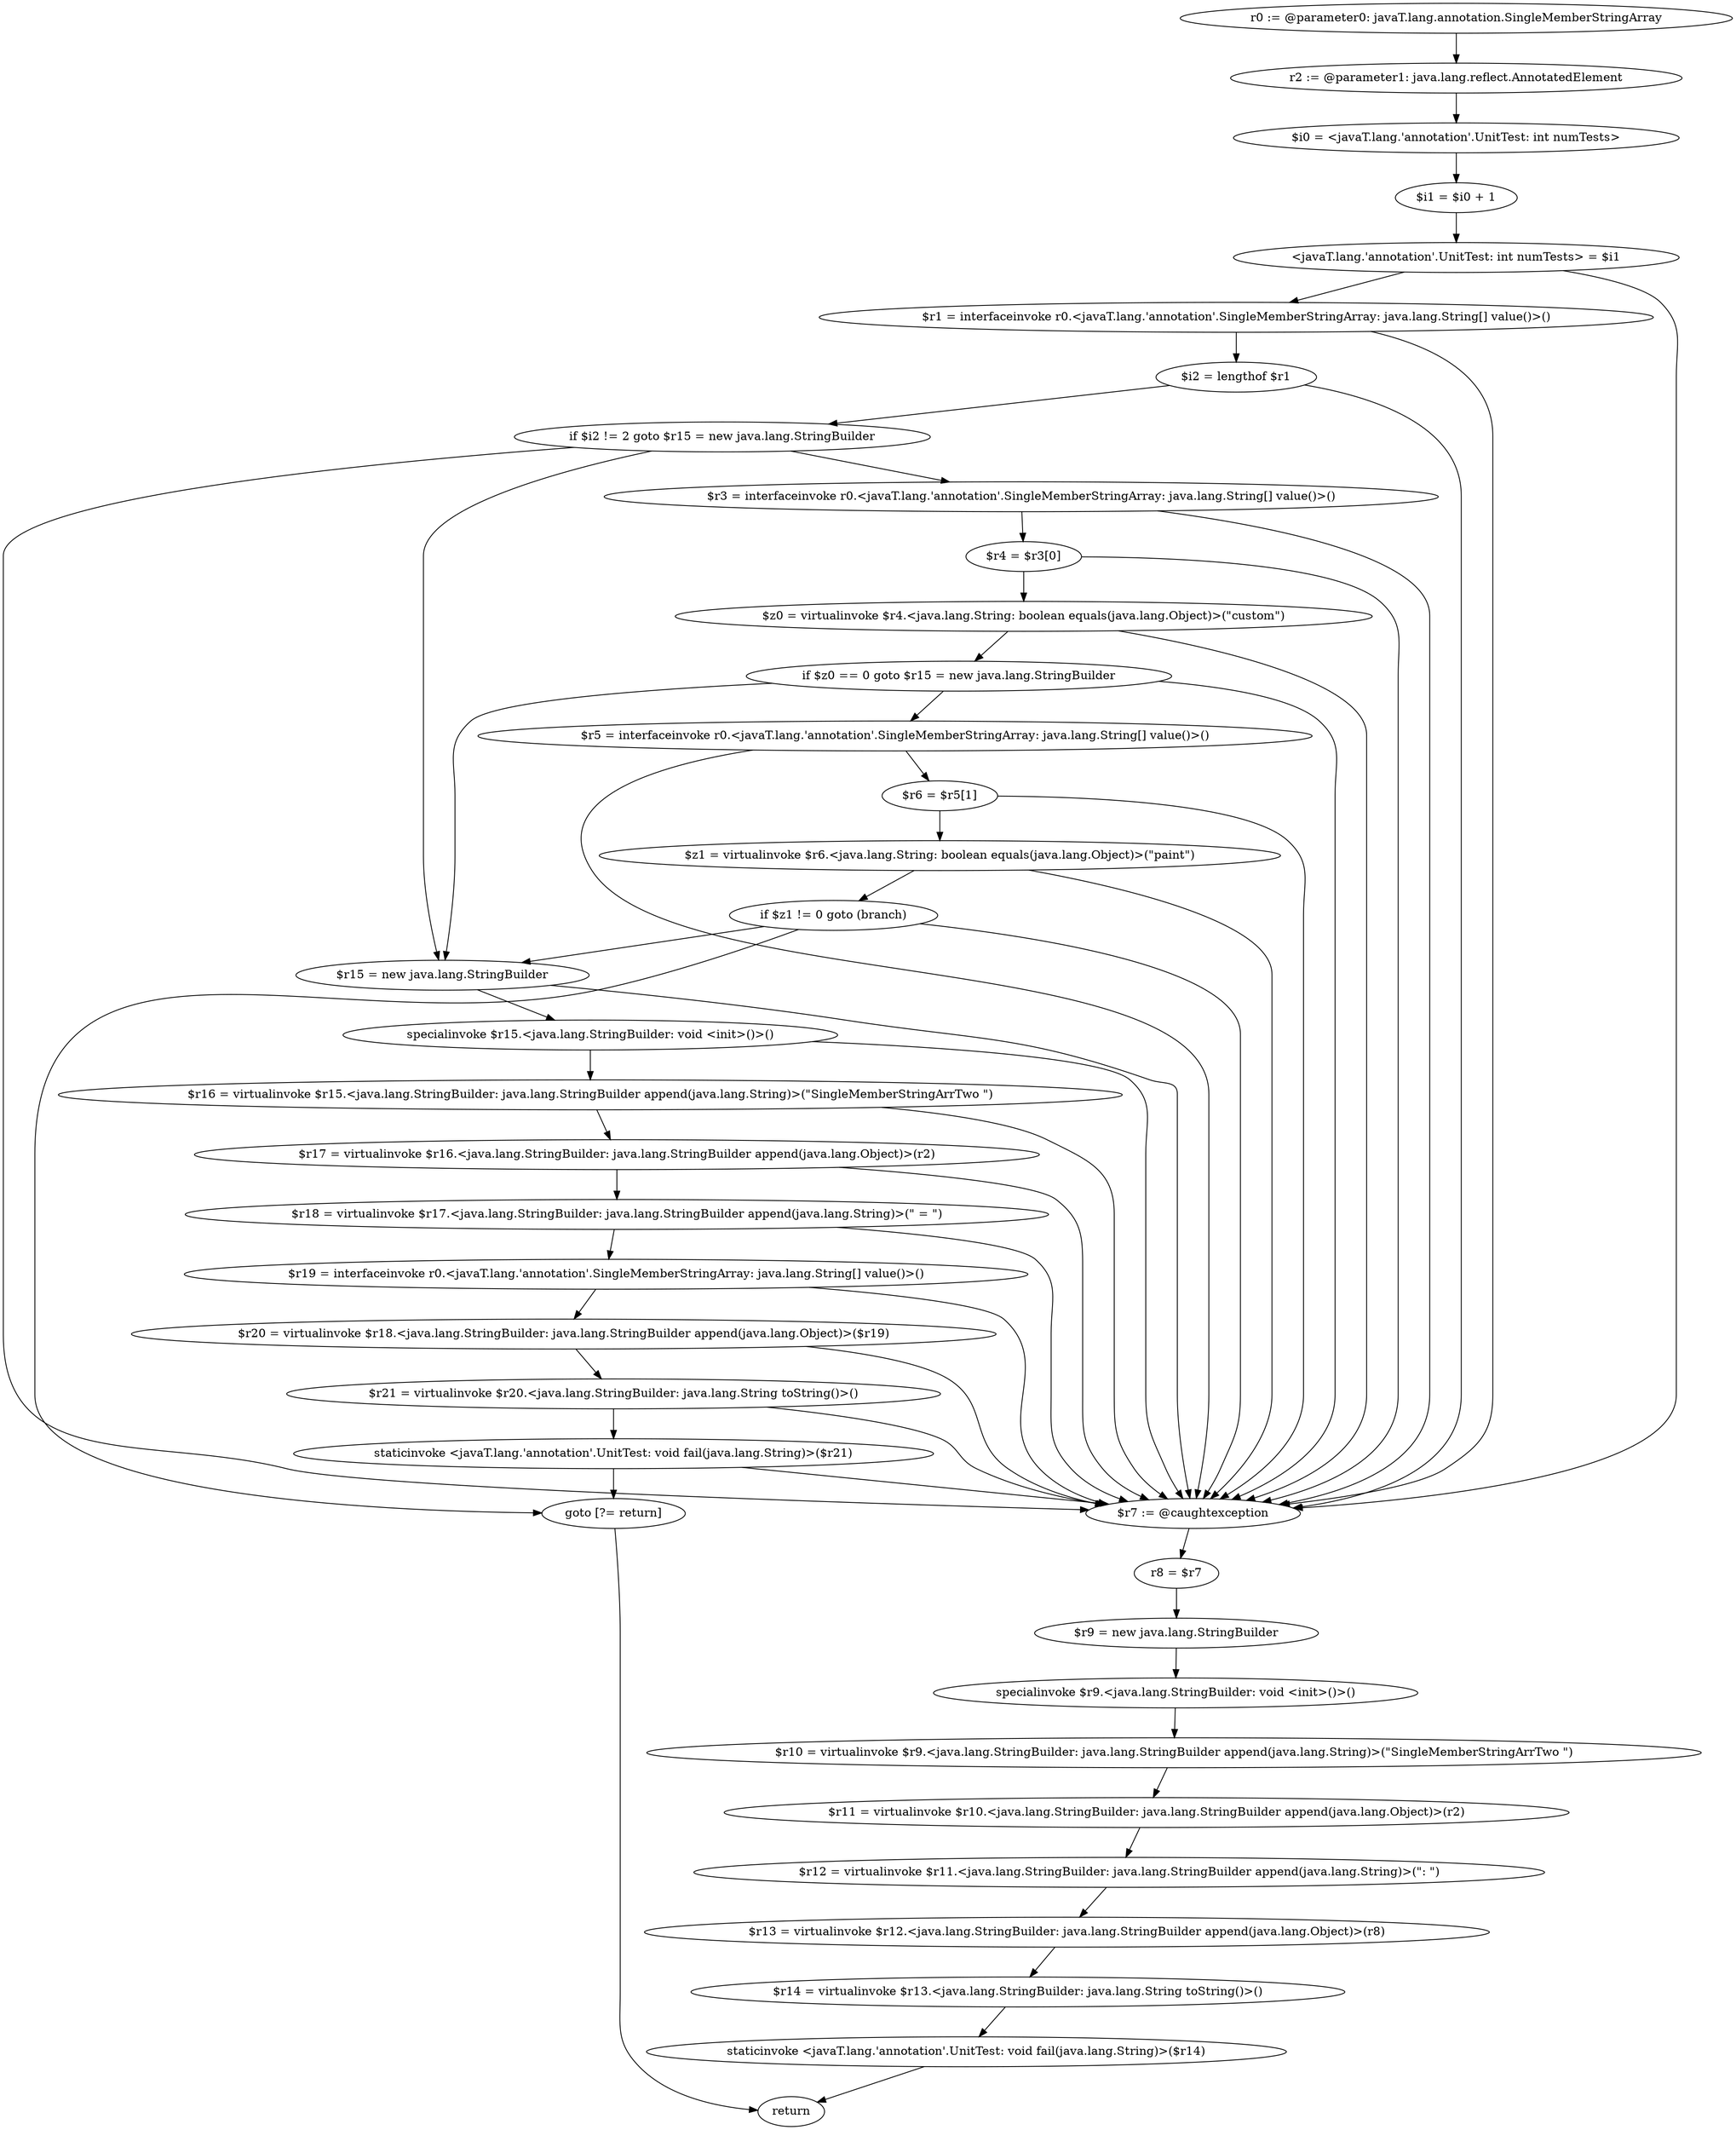 digraph "unitGraph" {
    "r0 := @parameter0: javaT.lang.annotation.SingleMemberStringArray"
    "r2 := @parameter1: java.lang.reflect.AnnotatedElement"
    "$i0 = <javaT.lang.'annotation'.UnitTest: int numTests>"
    "$i1 = $i0 + 1"
    "<javaT.lang.'annotation'.UnitTest: int numTests> = $i1"
    "$r1 = interfaceinvoke r0.<javaT.lang.'annotation'.SingleMemberStringArray: java.lang.String[] value()>()"
    "$i2 = lengthof $r1"
    "if $i2 != 2 goto $r15 = new java.lang.StringBuilder"
    "$r3 = interfaceinvoke r0.<javaT.lang.'annotation'.SingleMemberStringArray: java.lang.String[] value()>()"
    "$r4 = $r3[0]"
    "$z0 = virtualinvoke $r4.<java.lang.String: boolean equals(java.lang.Object)>(\"custom\")"
    "if $z0 == 0 goto $r15 = new java.lang.StringBuilder"
    "$r5 = interfaceinvoke r0.<javaT.lang.'annotation'.SingleMemberStringArray: java.lang.String[] value()>()"
    "$r6 = $r5[1]"
    "$z1 = virtualinvoke $r6.<java.lang.String: boolean equals(java.lang.Object)>(\"paint\")"
    "if $z1 != 0 goto (branch)"
    "$r15 = new java.lang.StringBuilder"
    "specialinvoke $r15.<java.lang.StringBuilder: void <init>()>()"
    "$r16 = virtualinvoke $r15.<java.lang.StringBuilder: java.lang.StringBuilder append(java.lang.String)>(\"SingleMemberStringArrTwo \")"
    "$r17 = virtualinvoke $r16.<java.lang.StringBuilder: java.lang.StringBuilder append(java.lang.Object)>(r2)"
    "$r18 = virtualinvoke $r17.<java.lang.StringBuilder: java.lang.StringBuilder append(java.lang.String)>(\" = \")"
    "$r19 = interfaceinvoke r0.<javaT.lang.'annotation'.SingleMemberStringArray: java.lang.String[] value()>()"
    "$r20 = virtualinvoke $r18.<java.lang.StringBuilder: java.lang.StringBuilder append(java.lang.Object)>($r19)"
    "$r21 = virtualinvoke $r20.<java.lang.StringBuilder: java.lang.String toString()>()"
    "staticinvoke <javaT.lang.'annotation'.UnitTest: void fail(java.lang.String)>($r21)"
    "goto [?= return]"
    "$r7 := @caughtexception"
    "r8 = $r7"
    "$r9 = new java.lang.StringBuilder"
    "specialinvoke $r9.<java.lang.StringBuilder: void <init>()>()"
    "$r10 = virtualinvoke $r9.<java.lang.StringBuilder: java.lang.StringBuilder append(java.lang.String)>(\"SingleMemberStringArrTwo \")"
    "$r11 = virtualinvoke $r10.<java.lang.StringBuilder: java.lang.StringBuilder append(java.lang.Object)>(r2)"
    "$r12 = virtualinvoke $r11.<java.lang.StringBuilder: java.lang.StringBuilder append(java.lang.String)>(\": \")"
    "$r13 = virtualinvoke $r12.<java.lang.StringBuilder: java.lang.StringBuilder append(java.lang.Object)>(r8)"
    "$r14 = virtualinvoke $r13.<java.lang.StringBuilder: java.lang.String toString()>()"
    "staticinvoke <javaT.lang.'annotation'.UnitTest: void fail(java.lang.String)>($r14)"
    "return"
    "r0 := @parameter0: javaT.lang.annotation.SingleMemberStringArray"->"r2 := @parameter1: java.lang.reflect.AnnotatedElement";
    "r2 := @parameter1: java.lang.reflect.AnnotatedElement"->"$i0 = <javaT.lang.'annotation'.UnitTest: int numTests>";
    "$i0 = <javaT.lang.'annotation'.UnitTest: int numTests>"->"$i1 = $i0 + 1";
    "$i1 = $i0 + 1"->"<javaT.lang.'annotation'.UnitTest: int numTests> = $i1";
    "<javaT.lang.'annotation'.UnitTest: int numTests> = $i1"->"$r1 = interfaceinvoke r0.<javaT.lang.'annotation'.SingleMemberStringArray: java.lang.String[] value()>()";
    "<javaT.lang.'annotation'.UnitTest: int numTests> = $i1"->"$r7 := @caughtexception";
    "$r1 = interfaceinvoke r0.<javaT.lang.'annotation'.SingleMemberStringArray: java.lang.String[] value()>()"->"$i2 = lengthof $r1";
    "$r1 = interfaceinvoke r0.<javaT.lang.'annotation'.SingleMemberStringArray: java.lang.String[] value()>()"->"$r7 := @caughtexception";
    "$i2 = lengthof $r1"->"if $i2 != 2 goto $r15 = new java.lang.StringBuilder";
    "$i2 = lengthof $r1"->"$r7 := @caughtexception";
    "if $i2 != 2 goto $r15 = new java.lang.StringBuilder"->"$r3 = interfaceinvoke r0.<javaT.lang.'annotation'.SingleMemberStringArray: java.lang.String[] value()>()";
    "if $i2 != 2 goto $r15 = new java.lang.StringBuilder"->"$r15 = new java.lang.StringBuilder";
    "if $i2 != 2 goto $r15 = new java.lang.StringBuilder"->"$r7 := @caughtexception";
    "$r3 = interfaceinvoke r0.<javaT.lang.'annotation'.SingleMemberStringArray: java.lang.String[] value()>()"->"$r4 = $r3[0]";
    "$r3 = interfaceinvoke r0.<javaT.lang.'annotation'.SingleMemberStringArray: java.lang.String[] value()>()"->"$r7 := @caughtexception";
    "$r4 = $r3[0]"->"$z0 = virtualinvoke $r4.<java.lang.String: boolean equals(java.lang.Object)>(\"custom\")";
    "$r4 = $r3[0]"->"$r7 := @caughtexception";
    "$z0 = virtualinvoke $r4.<java.lang.String: boolean equals(java.lang.Object)>(\"custom\")"->"if $z0 == 0 goto $r15 = new java.lang.StringBuilder";
    "$z0 = virtualinvoke $r4.<java.lang.String: boolean equals(java.lang.Object)>(\"custom\")"->"$r7 := @caughtexception";
    "if $z0 == 0 goto $r15 = new java.lang.StringBuilder"->"$r5 = interfaceinvoke r0.<javaT.lang.'annotation'.SingleMemberStringArray: java.lang.String[] value()>()";
    "if $z0 == 0 goto $r15 = new java.lang.StringBuilder"->"$r15 = new java.lang.StringBuilder";
    "if $z0 == 0 goto $r15 = new java.lang.StringBuilder"->"$r7 := @caughtexception";
    "$r5 = interfaceinvoke r0.<javaT.lang.'annotation'.SingleMemberStringArray: java.lang.String[] value()>()"->"$r6 = $r5[1]";
    "$r5 = interfaceinvoke r0.<javaT.lang.'annotation'.SingleMemberStringArray: java.lang.String[] value()>()"->"$r7 := @caughtexception";
    "$r6 = $r5[1]"->"$z1 = virtualinvoke $r6.<java.lang.String: boolean equals(java.lang.Object)>(\"paint\")";
    "$r6 = $r5[1]"->"$r7 := @caughtexception";
    "$z1 = virtualinvoke $r6.<java.lang.String: boolean equals(java.lang.Object)>(\"paint\")"->"if $z1 != 0 goto (branch)";
    "$z1 = virtualinvoke $r6.<java.lang.String: boolean equals(java.lang.Object)>(\"paint\")"->"$r7 := @caughtexception";
    "if $z1 != 0 goto (branch)"->"$r15 = new java.lang.StringBuilder";
    "if $z1 != 0 goto (branch)"->"goto [?= return]";
    "if $z1 != 0 goto (branch)"->"$r7 := @caughtexception";
    "$r15 = new java.lang.StringBuilder"->"specialinvoke $r15.<java.lang.StringBuilder: void <init>()>()";
    "$r15 = new java.lang.StringBuilder"->"$r7 := @caughtexception";
    "specialinvoke $r15.<java.lang.StringBuilder: void <init>()>()"->"$r16 = virtualinvoke $r15.<java.lang.StringBuilder: java.lang.StringBuilder append(java.lang.String)>(\"SingleMemberStringArrTwo \")";
    "specialinvoke $r15.<java.lang.StringBuilder: void <init>()>()"->"$r7 := @caughtexception";
    "$r16 = virtualinvoke $r15.<java.lang.StringBuilder: java.lang.StringBuilder append(java.lang.String)>(\"SingleMemberStringArrTwo \")"->"$r17 = virtualinvoke $r16.<java.lang.StringBuilder: java.lang.StringBuilder append(java.lang.Object)>(r2)";
    "$r16 = virtualinvoke $r15.<java.lang.StringBuilder: java.lang.StringBuilder append(java.lang.String)>(\"SingleMemberStringArrTwo \")"->"$r7 := @caughtexception";
    "$r17 = virtualinvoke $r16.<java.lang.StringBuilder: java.lang.StringBuilder append(java.lang.Object)>(r2)"->"$r18 = virtualinvoke $r17.<java.lang.StringBuilder: java.lang.StringBuilder append(java.lang.String)>(\" = \")";
    "$r17 = virtualinvoke $r16.<java.lang.StringBuilder: java.lang.StringBuilder append(java.lang.Object)>(r2)"->"$r7 := @caughtexception";
    "$r18 = virtualinvoke $r17.<java.lang.StringBuilder: java.lang.StringBuilder append(java.lang.String)>(\" = \")"->"$r19 = interfaceinvoke r0.<javaT.lang.'annotation'.SingleMemberStringArray: java.lang.String[] value()>()";
    "$r18 = virtualinvoke $r17.<java.lang.StringBuilder: java.lang.StringBuilder append(java.lang.String)>(\" = \")"->"$r7 := @caughtexception";
    "$r19 = interfaceinvoke r0.<javaT.lang.'annotation'.SingleMemberStringArray: java.lang.String[] value()>()"->"$r20 = virtualinvoke $r18.<java.lang.StringBuilder: java.lang.StringBuilder append(java.lang.Object)>($r19)";
    "$r19 = interfaceinvoke r0.<javaT.lang.'annotation'.SingleMemberStringArray: java.lang.String[] value()>()"->"$r7 := @caughtexception";
    "$r20 = virtualinvoke $r18.<java.lang.StringBuilder: java.lang.StringBuilder append(java.lang.Object)>($r19)"->"$r21 = virtualinvoke $r20.<java.lang.StringBuilder: java.lang.String toString()>()";
    "$r20 = virtualinvoke $r18.<java.lang.StringBuilder: java.lang.StringBuilder append(java.lang.Object)>($r19)"->"$r7 := @caughtexception";
    "$r21 = virtualinvoke $r20.<java.lang.StringBuilder: java.lang.String toString()>()"->"staticinvoke <javaT.lang.'annotation'.UnitTest: void fail(java.lang.String)>($r21)";
    "$r21 = virtualinvoke $r20.<java.lang.StringBuilder: java.lang.String toString()>()"->"$r7 := @caughtexception";
    "staticinvoke <javaT.lang.'annotation'.UnitTest: void fail(java.lang.String)>($r21)"->"goto [?= return]";
    "staticinvoke <javaT.lang.'annotation'.UnitTest: void fail(java.lang.String)>($r21)"->"$r7 := @caughtexception";
    "goto [?= return]"->"return";
    "$r7 := @caughtexception"->"r8 = $r7";
    "r8 = $r7"->"$r9 = new java.lang.StringBuilder";
    "$r9 = new java.lang.StringBuilder"->"specialinvoke $r9.<java.lang.StringBuilder: void <init>()>()";
    "specialinvoke $r9.<java.lang.StringBuilder: void <init>()>()"->"$r10 = virtualinvoke $r9.<java.lang.StringBuilder: java.lang.StringBuilder append(java.lang.String)>(\"SingleMemberStringArrTwo \")";
    "$r10 = virtualinvoke $r9.<java.lang.StringBuilder: java.lang.StringBuilder append(java.lang.String)>(\"SingleMemberStringArrTwo \")"->"$r11 = virtualinvoke $r10.<java.lang.StringBuilder: java.lang.StringBuilder append(java.lang.Object)>(r2)";
    "$r11 = virtualinvoke $r10.<java.lang.StringBuilder: java.lang.StringBuilder append(java.lang.Object)>(r2)"->"$r12 = virtualinvoke $r11.<java.lang.StringBuilder: java.lang.StringBuilder append(java.lang.String)>(\": \")";
    "$r12 = virtualinvoke $r11.<java.lang.StringBuilder: java.lang.StringBuilder append(java.lang.String)>(\": \")"->"$r13 = virtualinvoke $r12.<java.lang.StringBuilder: java.lang.StringBuilder append(java.lang.Object)>(r8)";
    "$r13 = virtualinvoke $r12.<java.lang.StringBuilder: java.lang.StringBuilder append(java.lang.Object)>(r8)"->"$r14 = virtualinvoke $r13.<java.lang.StringBuilder: java.lang.String toString()>()";
    "$r14 = virtualinvoke $r13.<java.lang.StringBuilder: java.lang.String toString()>()"->"staticinvoke <javaT.lang.'annotation'.UnitTest: void fail(java.lang.String)>($r14)";
    "staticinvoke <javaT.lang.'annotation'.UnitTest: void fail(java.lang.String)>($r14)"->"return";
}
